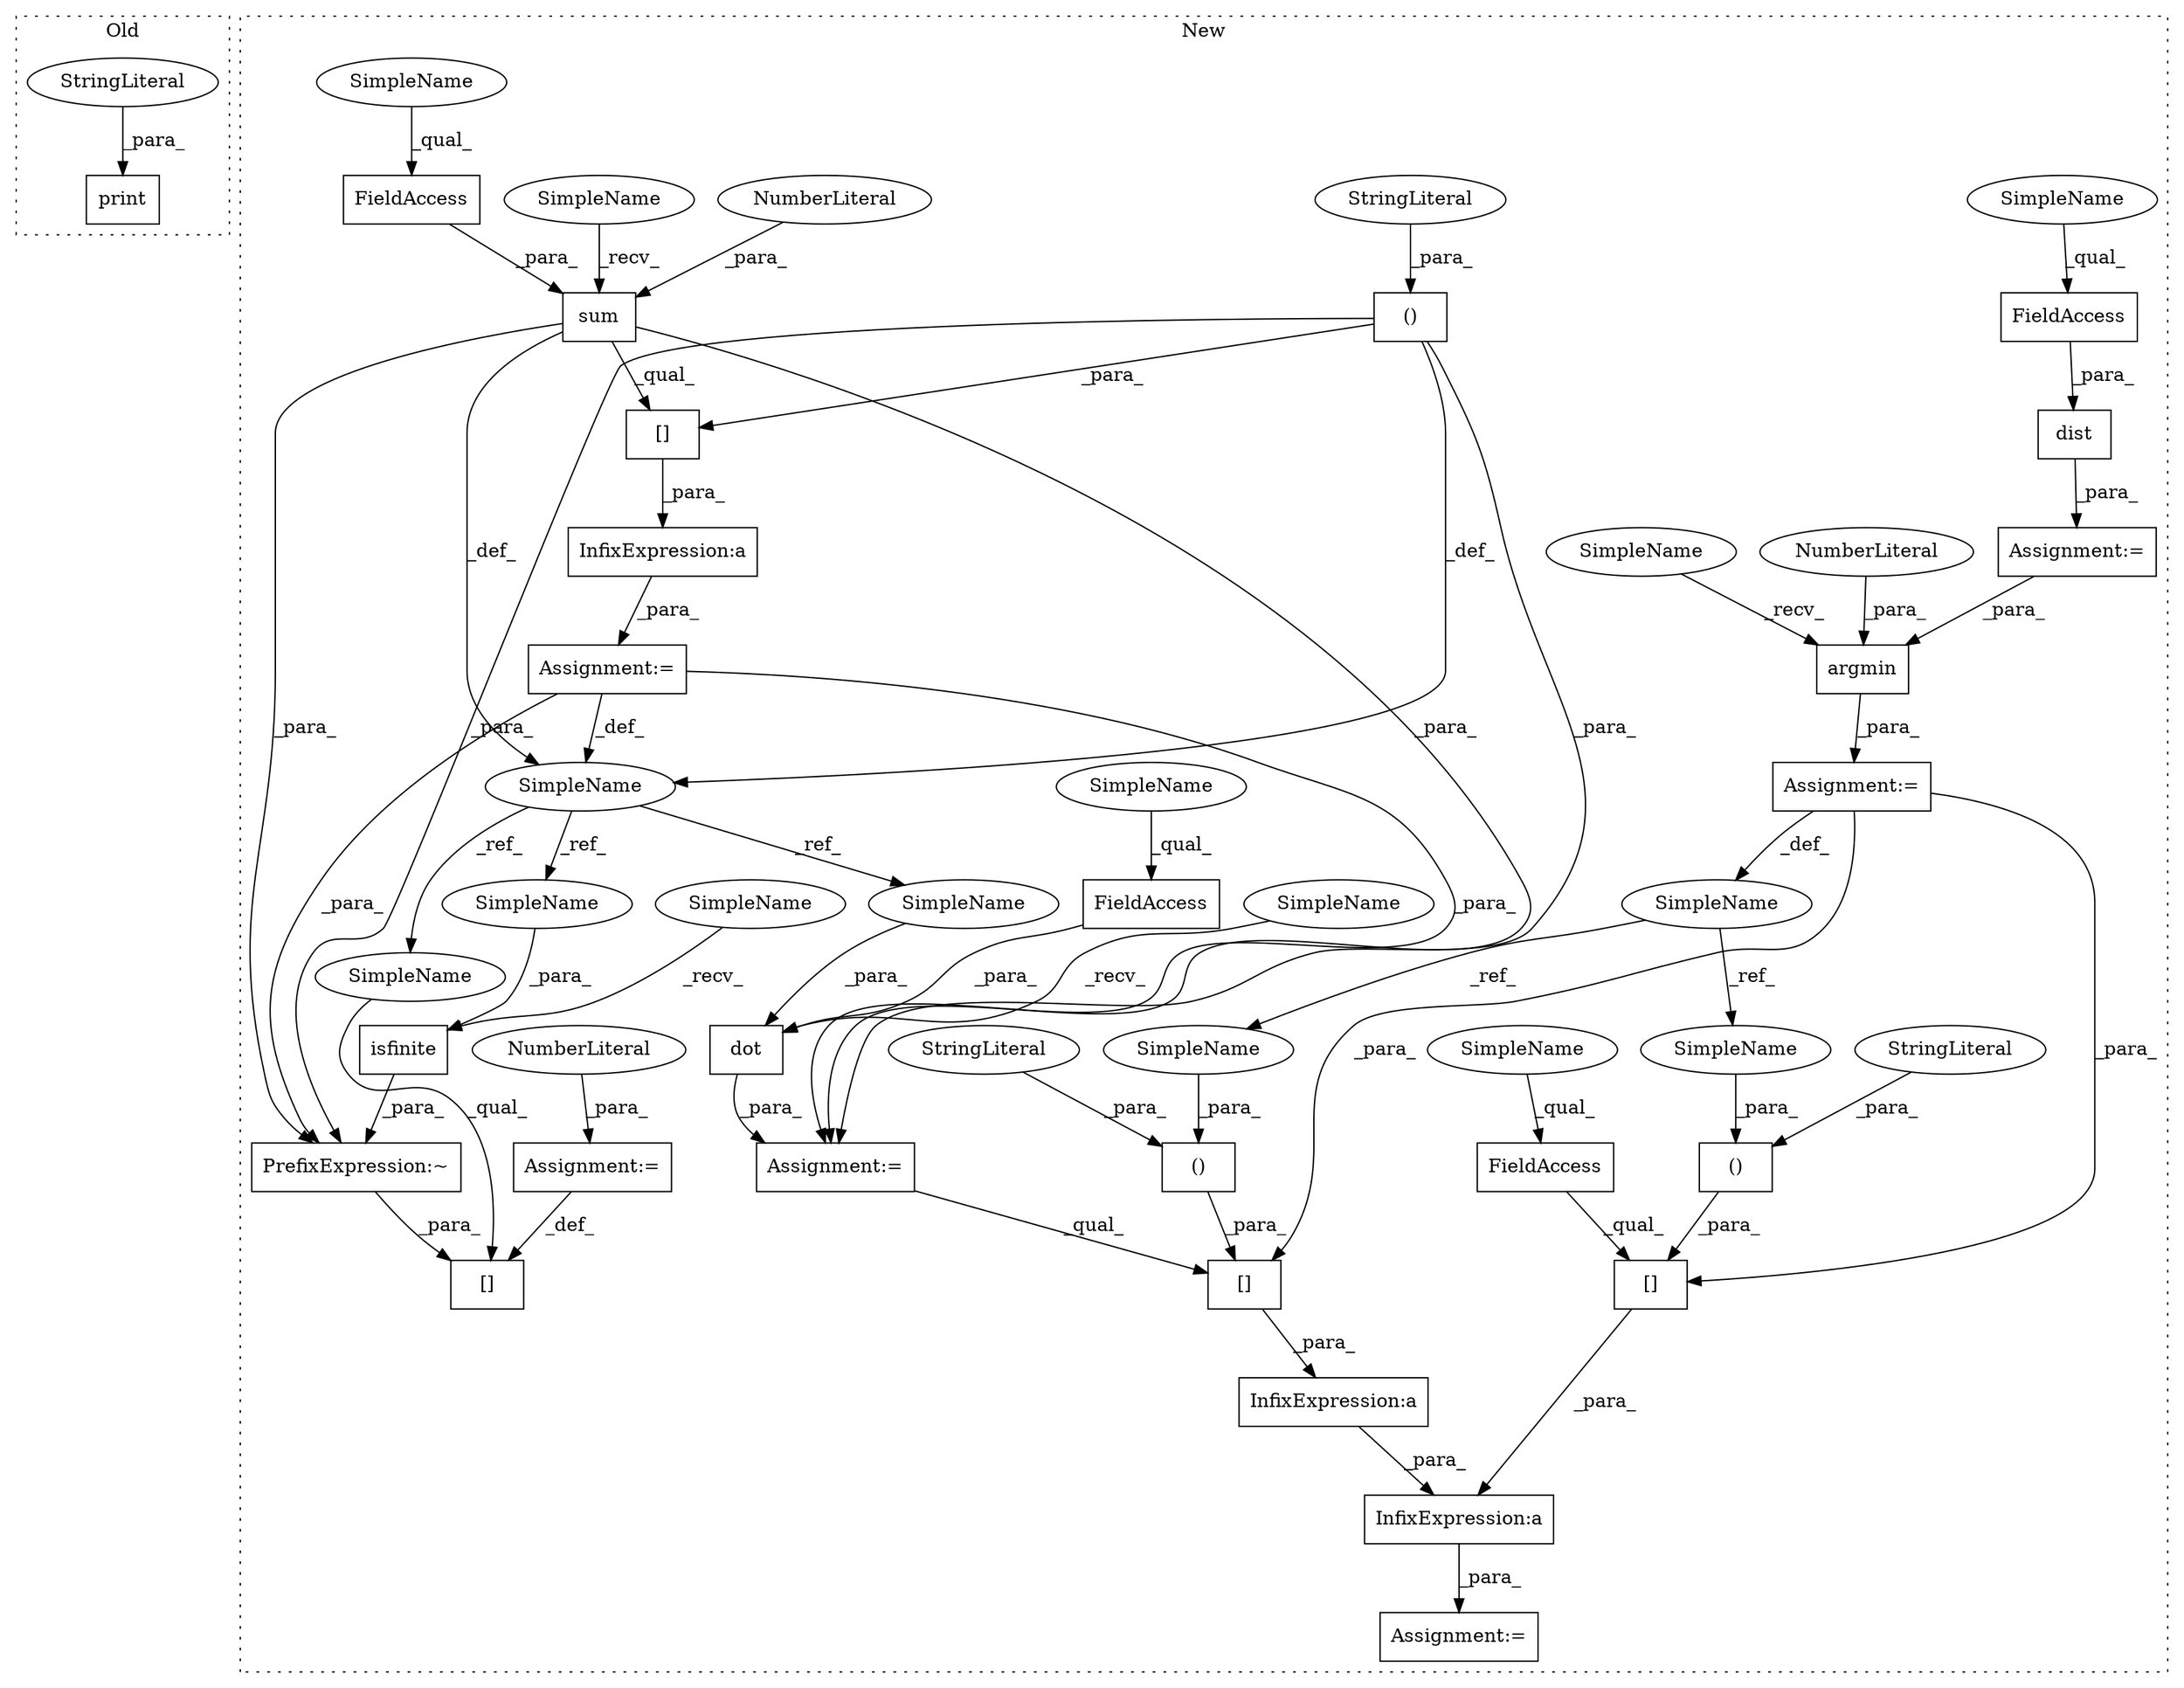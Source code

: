 digraph G {
subgraph cluster0 {
1 [label="print" a="32" s="20922,20980" l="6,1" shape="box"];
32 [label="StringLiteral" a="45" s="20928" l="52" shape="ellipse"];
label = "Old";
style="dotted";
}
subgraph cluster1 {
2 [label="dot" a="32" s="21482,21501" l="4,1" shape="box"];
3 [label="Assignment:=" a="7" s="21519" l="1" shape="box"];
4 [label="Assignment:=" a="7" s="21322" l="1" shape="box"];
5 [label="FieldAccess" a="22" s="21494" l="7" shape="box"];
6 [label="sum" a="32" s="21349,21369" l="4,1" shape="box"];
7 [label="()" a="106" s="21598" l="32" shape="box"];
8 [label="InfixExpression:a" a="27" s="21340" l="3" shape="box"];
9 [label="()" a="106" s="21540" l="32" shape="box"];
10 [label="InfixExpression:a" a="27" s="21580" l="3" shape="box"];
11 [label="()" a="106" s="21378" l="33" shape="box"];
12 [label="InfixExpression:a" a="27" s="21574" l="3" shape="box"];
13 [label="argmin" a="32" s="21295,21306" l="7,1" shape="box"];
14 [label="[]" a="2" s="21522,21572" l="18,2" shape="box"];
15 [label="NumberLiteral" a="34" s="21368" l="1" shape="ellipse"];
16 [label="NumberLiteral" a="34" s="21305" l="1" shape="ellipse"];
17 [label="[]" a="2" s="21583,21630" l="15,2" shape="box"];
18 [label="FieldAccess" a="22" s="21353" l="14" shape="box"];
19 [label="[]" a="2" s="21343,21411" l="35,2" shape="box"];
20 [label="SimpleName" a="42" s="21315" l="7" shape="ellipse"];
21 [label="[]" a="2" s="21422,21454" l="8,1" shape="box"];
22 [label="FieldAccess" a="22" s="21269" l="7" shape="box"];
23 [label="FieldAccess" a="22" s="21583" l="7" shape="box"];
24 [label="isfinite" a="32" s="21437,21453" l="9,1" shape="box"];
25 [label="dist" a="32" s="21261,21276" l="5,1" shape="box"];
26 [label="SimpleName" a="42" s="21285" l="3" shape="ellipse"];
27 [label="StringLiteral" a="45" s="21598" l="16" shape="ellipse"];
28 [label="StringLiteral" a="45" s="21540" l="16" shape="ellipse"];
29 [label="Assignment:=" a="7" s="21455" l="1" shape="box"];
30 [label="NumberLiteral" a="34" s="21456" l="1" shape="ellipse"];
31 [label="Assignment:=" a="7" s="21260" l="1" shape="box"];
33 [label="Assignment:=" a="7" s="21288" l="1" shape="box"];
34 [label="Assignment:=" a="7" s="21475" l="1" shape="box"];
35 [label="StringLiteral" a="45" s="21395" l="16" shape="ellipse"];
36 [label="PrefixExpression:~" a="38" s="21430" l="1" shape="box"];
37 [label="SimpleName" a="42" s="21343" l="5" shape="ellipse"];
38 [label="SimpleName" a="42" s="21289" l="5" shape="ellipse"];
39 [label="SimpleName" a="42" s="21431" l="5" shape="ellipse"];
40 [label="SimpleName" a="42" s="21476" l="5" shape="ellipse"];
41 [label="SimpleName" a="42" s="21627" l="3" shape="ellipse"];
42 [label="SimpleName" a="42" s="21569" l="3" shape="ellipse"];
43 [label="SimpleName" a="42" s="21494" l="4" shape="ellipse"];
44 [label="SimpleName" a="42" s="21269" l="4" shape="ellipse"];
45 [label="SimpleName" a="42" s="21353" l="4" shape="ellipse"];
46 [label="SimpleName" a="42" s="21583" l="4" shape="ellipse"];
47 [label="SimpleName" a="42" s="21486" l="7" shape="ellipse"];
48 [label="SimpleName" a="42" s="21446" l="7" shape="ellipse"];
49 [label="SimpleName" a="42" s="21422" l="7" shape="ellipse"];
label = "New";
style="dotted";
}
2 -> 34 [label="_para_"];
4 -> 20 [label="_def_"];
4 -> 34 [label="_para_"];
4 -> 36 [label="_para_"];
5 -> 2 [label="_para_"];
6 -> 19 [label="_qual_"];
6 -> 20 [label="_def_"];
6 -> 34 [label="_para_"];
6 -> 36 [label="_para_"];
7 -> 17 [label="_para_"];
8 -> 4 [label="_para_"];
9 -> 14 [label="_para_"];
10 -> 3 [label="_para_"];
11 -> 19 [label="_para_"];
11 -> 20 [label="_def_"];
11 -> 36 [label="_para_"];
11 -> 34 [label="_para_"];
12 -> 10 [label="_para_"];
13 -> 33 [label="_para_"];
14 -> 12 [label="_para_"];
15 -> 6 [label="_para_"];
16 -> 13 [label="_para_"];
17 -> 10 [label="_para_"];
18 -> 6 [label="_para_"];
19 -> 8 [label="_para_"];
20 -> 47 [label="_ref_"];
20 -> 49 [label="_ref_"];
20 -> 48 [label="_ref_"];
22 -> 25 [label="_para_"];
23 -> 17 [label="_qual_"];
24 -> 36 [label="_para_"];
25 -> 31 [label="_para_"];
26 -> 41 [label="_ref_"];
26 -> 42 [label="_ref_"];
27 -> 7 [label="_para_"];
28 -> 9 [label="_para_"];
29 -> 21 [label="_def_"];
30 -> 29 [label="_para_"];
31 -> 13 [label="_para_"];
32 -> 1 [label="_para_"];
33 -> 14 [label="_para_"];
33 -> 26 [label="_def_"];
33 -> 17 [label="_para_"];
34 -> 14 [label="_qual_"];
35 -> 11 [label="_para_"];
36 -> 21 [label="_para_"];
37 -> 6 [label="_recv_"];
38 -> 13 [label="_recv_"];
39 -> 24 [label="_recv_"];
40 -> 2 [label="_recv_"];
41 -> 7 [label="_para_"];
42 -> 9 [label="_para_"];
43 -> 5 [label="_qual_"];
44 -> 22 [label="_qual_"];
45 -> 18 [label="_qual_"];
46 -> 23 [label="_qual_"];
47 -> 2 [label="_para_"];
48 -> 24 [label="_para_"];
49 -> 21 [label="_qual_"];
}